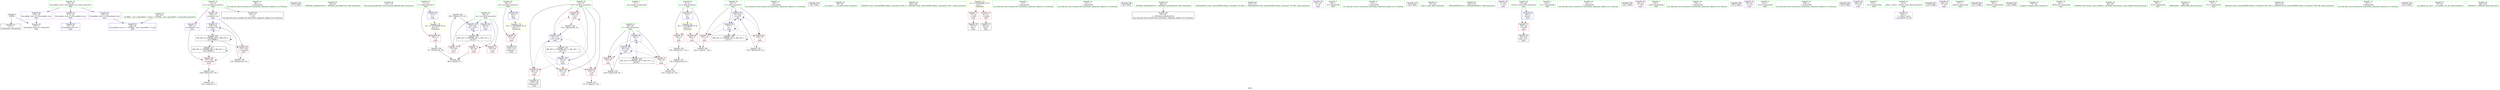 digraph "SVFG" {
	label="SVFG";

	Node0x558b2be58e60 [shape=record,color=grey,label="{NodeID: 0\nNullPtr}"];
	Node0x558b2be58e60 -> Node0x558b2be6f630[style=solid];
	Node0x558b2be58e60 -> Node0x558b2be72cf0[style=solid];
	Node0x558b2be6f7d0 [shape=record,color=blue,label="{NodeID: 97\n134\<--136\narrayidx\<--inc\nmain\n}"];
	Node0x558b2be6f7d0 -> Node0x558b2be7cc60[style=dashed];
	Node0x558b2be6d810 [shape=record,color=green,label="{NodeID: 14\n86\<--1\n\<--dummyObj\nCan only get source location for instruction, argument, global var or function.}"];
	Node0x558b2be877c0 [shape=record,color=black,label="{NodeID: 194\n173 = PHI()\n}"];
	Node0x558b2be6e420 [shape=record,color=green,label="{NodeID: 28\n43\<--44\n_ZNSt8ios_base4InitC1Ev\<--_ZNSt8ios_base4InitC1Ev_field_insensitive\n}"];
	Node0x558b2be6f130 [shape=record,color=green,label="{NodeID: 42\n114\<--115\nllvm.memset.p0i8.i64\<--llvm.memset.p0i8.i64_field_insensitive\n}"];
	Node0x558b2be70e30 [shape=record,color=purple,label="{NodeID: 56\n134\<--13\narrayidx\<--cnt\nmain\n}"];
	Node0x558b2be70e30 -> Node0x558b2be72650[style=solid];
	Node0x558b2be70e30 -> Node0x558b2be6f7d0[style=solid];
	Node0x558b2be76fb0 [shape=record,color=grey,label="{NodeID: 153\n180 = Binary(179, 93, )\n}"];
	Node0x558b2be76fb0 -> Node0x558b2be6fbe0[style=solid];
	Node0x558b2be71a20 [shape=record,color=red,label="{NodeID: 70\n132\<--16\n\<--val\nmain\n}"];
	Node0x558b2be71a20 -> Node0x558b2be70af0[style=solid];
	Node0x558b2be7d160 [shape=record,color=black,label="{NodeID: 167\nMR_12V_3 = PHI(MR_12V_4, MR_12V_2, )\npts\{67 \}\n}"];
	Node0x558b2be7d160 -> Node0x558b2be71d60[style=dashed];
	Node0x558b2be7d160 -> Node0x558b2be71e30[style=dashed];
	Node0x558b2be7d160 -> Node0x558b2be71f00[style=dashed];
	Node0x558b2be7d160 -> Node0x558b2be6fbe0[style=dashed];
	Node0x558b2be72580 [shape=record,color=red,label="{NodeID: 84\n169\<--72\n\<--i19\nmain\n}"];
	Node0x558b2be72580 -> Node0x558b2be77130[style=solid];
	Node0x558b2be59670 [shape=record,color=green,label="{NodeID: 1\n7\<--1\n__dso_handle\<--dummyObj\nGlob }"];
	Node0x558b2be6f8a0 [shape=record,color=blue,label="{NodeID: 98\n70\<--140\nj\<--inc15\nmain\n}"];
	Node0x558b2be6f8a0 -> Node0x558b2be72170[style=dashed];
	Node0x558b2be6f8a0 -> Node0x558b2be72240[style=dashed];
	Node0x558b2be6f8a0 -> Node0x558b2be6f700[style=dashed];
	Node0x558b2be6f8a0 -> Node0x558b2be6f8a0[style=dashed];
	Node0x558b2be6f8a0 -> Node0x558b2be7db60[style=dashed];
	Node0x558b2be6d8a0 [shape=record,color=green,label="{NodeID: 15\n93\<--1\n\<--dummyObj\nCan only get source location for instruction, argument, global var or function.}"];
	Node0x558b2be888d0 [shape=record,color=black,label="{NodeID: 195\n85 = PHI()\n}"];
	Node0x558b2be6e520 [shape=record,color=green,label="{NodeID: 29\n49\<--50\n__cxa_atexit\<--__cxa_atexit_field_insensitive\n}"];
	Node0x558b2be6f230 [shape=record,color=green,label="{NodeID: 43\n165\<--166\n_ZStlsISt11char_traitsIcEERSt13basic_ostreamIcT_ES5_c\<--_ZStlsISt11char_traitsIcEERSt13basic_ostreamIcT_ES5_c_field_insensitive\n}"];
	Node0x558b2be70f00 [shape=record,color=purple,label="{NodeID: 57\n156\<--13\narrayidx24\<--cnt\nmain\n}"];
	Node0x558b2be70f00 -> Node0x558b2be72720[style=solid];
	Node0x558b2be77130 [shape=record,color=grey,label="{NodeID: 154\n170 = Binary(169, 93, )\n}"];
	Node0x558b2be77130 -> Node0x558b2be6fb10[style=solid];
	Node0x558b2be71af0 [shape=record,color=red,label="{NodeID: 71\n75\<--22\n\<--stdin\nmain\n}"];
	Node0x558b2be71af0 -> Node0x558b2be70950[style=solid];
	Node0x558b2be7d660 [shape=record,color=black,label="{NodeID: 168\nMR_14V_2 = PHI(MR_14V_4, MR_14V_1, )\npts\{69 \}\n}"];
	Node0x558b2be7d660 -> Node0x558b2be72f90[style=dashed];
	Node0x558b2be72650 [shape=record,color=red,label="{NodeID: 85\n135\<--134\n\<--arrayidx\nmain\n}"];
	Node0x558b2be72650 -> Node0x558b2be702a0[style=solid];
	Node0x558b2be57f70 [shape=record,color=green,label="{NodeID: 2\n9\<--1\n\<--dummyObj\nCan only get source location for instruction, argument, global var or function.}"];
	Node0x558b2be6f970 [shape=record,color=blue,label="{NodeID: 99\n68\<--145\ni\<--inc17\nmain\n}"];
	Node0x558b2be6f970 -> Node0x558b2be71fd0[style=dashed];
	Node0x558b2be6f970 -> Node0x558b2be720a0[style=dashed];
	Node0x558b2be6f970 -> Node0x558b2be6f970[style=dashed];
	Node0x558b2be6f970 -> Node0x558b2be7d660[style=dashed];
	Node0x558b2be6d930 [shape=record,color=green,label="{NodeID: 16\n112\<--1\n\<--dummyObj\nCan only get source location for instruction, argument, global var or function.}"];
	Node0x558b2be889d0 [shape=record,color=black,label="{NodeID: 196\n89 = PHI()\n}"];
	Node0x558b2be6e620 [shape=record,color=green,label="{NodeID: 30\n48\<--54\n_ZNSt8ios_base4InitD1Ev\<--_ZNSt8ios_base4InitD1Ev_field_insensitive\n}"];
	Node0x558b2be6e620 -> Node0x558b2be70850[style=solid];
	Node0x558b2be6f330 [shape=record,color=green,label="{NodeID: 44\n174\<--175\n_ZSt4endlIcSt11char_traitsIcEERSt13basic_ostreamIT_T0_ES6_\<--_ZSt4endlIcSt11char_traitsIcEERSt13basic_ostreamIT_T0_ES6__field_insensitive\n}"];
	Node0x558b2be70fd0 [shape=record,color=purple,label="{NodeID: 58\n76\<--18\n\<--.str\nmain\n}"];
	Node0x558b2be772b0 [shape=record,color=grey,label="{NodeID: 155\n140 = Binary(139, 93, )\n}"];
	Node0x558b2be772b0 -> Node0x558b2be6f8a0[style=solid];
	Node0x558b2be71bc0 [shape=record,color=red,label="{NodeID: 72\n81\<--27\n\<--stdout\nmain\n}"];
	Node0x558b2be71bc0 -> Node0x558b2be70a20[style=solid];
	Node0x558b2be7db60 [shape=record,color=black,label="{NodeID: 169\nMR_16V_2 = PHI(MR_16V_3, MR_16V_1, )\npts\{71 \}\n}"];
	Node0x558b2be7db60 -> Node0x558b2be6f700[style=dashed];
	Node0x558b2be7db60 -> Node0x558b2be7db60[style=dashed];
	Node0x558b2be72720 [shape=record,color=red,label="{NodeID: 86\n157\<--156\n\<--arrayidx24\nmain\n}"];
	Node0x558b2be72720 -> Node0x558b2be76e30[style=solid];
	Node0x558b2be6d290 [shape=record,color=green,label="{NodeID: 3\n18\<--1\n.str\<--dummyObj\nGlob }"];
	Node0x558b2be6fa40 [shape=record,color=blue,label="{NodeID: 100\n72\<--93\ni19\<--\nmain\n}"];
	Node0x558b2be6fa40 -> Node0x558b2be72310[style=dashed];
	Node0x558b2be6fa40 -> Node0x558b2be723e0[style=dashed];
	Node0x558b2be6fa40 -> Node0x558b2be724b0[style=dashed];
	Node0x558b2be6fa40 -> Node0x558b2be72580[style=dashed];
	Node0x558b2be6fa40 -> Node0x558b2be6fb10[style=dashed];
	Node0x558b2be6fa40 -> Node0x558b2be7e060[style=dashed];
	Node0x558b2be6d9c0 [shape=record,color=green,label="{NodeID: 17\n113\<--1\n\<--dummyObj\nCan only get source location for instruction, argument, global var or function.}"];
	Node0x558b2be88ad0 [shape=record,color=black,label="{NodeID: 197\n46 = PHI()\n}"];
	Node0x558b2be6e720 [shape=record,color=green,label="{NodeID: 31\n61\<--62\nmain\<--main_field_insensitive\n}"];
	Node0x558b2be6f430 [shape=record,color=green,label="{NodeID: 45\n176\<--177\n_ZNSolsEPFRSoS_E\<--_ZNSolsEPFRSoS_E_field_insensitive\n}"];
	Node0x558b2be710a0 [shape=record,color=purple,label="{NodeID: 59\n77\<--20\n\<--.str.1\nmain\n}"];
	Node0x558b2be77430 [shape=record,color=grey,label="{NodeID: 156\n145 = Binary(144, 93, )\n}"];
	Node0x558b2be77430 -> Node0x558b2be6f970[style=solid];
	Node0x558b2be71c90 [shape=record,color=red,label="{NodeID: 73\n183\<--64\n\<--retval\nmain\n}"];
	Node0x558b2be71c90 -> Node0x558b2be70c90[style=solid];
	Node0x558b2be7e060 [shape=record,color=black,label="{NodeID: 170\nMR_18V_2 = PHI(MR_18V_4, MR_18V_1, )\npts\{73 \}\n}"];
	Node0x558b2be7e060 -> Node0x558b2be6fa40[style=dashed];
	Node0x558b2be727f0 [shape=record,color=blue,label="{NodeID: 87\n8\<--9\nn\<--\nGlob }"];
	Node0x558b2be727f0 -> Node0x558b2be7fa80[style=dashed];
	Node0x558b2be59b70 [shape=record,color=green,label="{NodeID: 4\n20\<--1\n.str.1\<--dummyObj\nGlob }"];
	Node0x558b2be6fb10 [shape=record,color=blue,label="{NodeID: 101\n72\<--170\ni19\<--inc28\nmain\n}"];
	Node0x558b2be6fb10 -> Node0x558b2be72310[style=dashed];
	Node0x558b2be6fb10 -> Node0x558b2be723e0[style=dashed];
	Node0x558b2be6fb10 -> Node0x558b2be724b0[style=dashed];
	Node0x558b2be6fb10 -> Node0x558b2be72580[style=dashed];
	Node0x558b2be6fb10 -> Node0x558b2be6fb10[style=dashed];
	Node0x558b2be6fb10 -> Node0x558b2be7e060[style=dashed];
	Node0x558b2be6da50 [shape=record,color=green,label="{NodeID: 18\n121\<--1\n\<--dummyObj\nCan only get source location for instruction, argument, global var or function.}"];
	Node0x558b2be88bd0 [shape=record,color=black,label="{NodeID: 198\n101 = PHI()\n}"];
	Node0x558b2be6e820 [shape=record,color=green,label="{NodeID: 32\n64\<--65\nretval\<--retval_field_insensitive\nmain\n}"];
	Node0x558b2be6e820 -> Node0x558b2be71c90[style=solid];
	Node0x558b2be6e820 -> Node0x558b2be72df0[style=solid];
	Node0x558b2be6f530 [shape=record,color=green,label="{NodeID: 46\n36\<--213\n_GLOBAL__sub_I_ngochai94_1_0.cpp\<--_GLOBAL__sub_I_ngochai94_1_0.cpp_field_insensitive\n}"];
	Node0x558b2be6f530 -> Node0x558b2be72bf0[style=solid];
	Node0x558b2be71170 [shape=record,color=purple,label="{NodeID: 60\n82\<--23\n\<--.str.2\nmain\n}"];
	Node0x558b2be775b0 [shape=record,color=grey,label="{NodeID: 157\n159 = cmp(158, 9, )\n}"];
	Node0x558b2be71d60 [shape=record,color=red,label="{NodeID: 74\n95\<--66\n\<--cas\nmain\n}"];
	Node0x558b2be71d60 -> Node0x558b2be77730[style=solid];
	Node0x558b2be7e560 [shape=record,color=black,label="{NodeID: 171\nMR_20V_2 = PHI(MR_20V_3, MR_20V_1, )\npts\{150000 \}\n}"];
	Node0x558b2be7e560 -> Node0x558b2be72720[style=dashed];
	Node0x558b2be7e560 -> Node0x558b2be7cc60[style=dashed];
	Node0x558b2be7e560 -> Node0x558b2be7e560[style=dashed];
	Node0x558b2be728f0 [shape=record,color=blue,label="{NodeID: 88\n11\<--9\nt\<--\nGlob }"];
	Node0x558b2be728f0 -> Node0x558b2be7fb60[style=dashed];
	Node0x558b2be59100 [shape=record,color=green,label="{NodeID: 5\n22\<--1\nstdin\<--dummyObj\nGlob }"];
	Node0x558b2be6fbe0 [shape=record,color=blue,label="{NodeID: 102\n66\<--180\ncas\<--inc32\nmain\n}"];
	Node0x558b2be6fbe0 -> Node0x558b2be7d160[style=dashed];
	Node0x558b2be6db20 [shape=record,color=green,label="{NodeID: 19\n152\<--1\n\<--dummyObj\nCan only get source location for instruction, argument, global var or function.}"];
	Node0x558b2be88d30 [shape=record,color=black,label="{NodeID: 199\n105 = PHI()\n}"];
	Node0x558b2be6e8f0 [shape=record,color=green,label="{NodeID: 33\n66\<--67\ncas\<--cas_field_insensitive\nmain\n}"];
	Node0x558b2be6e8f0 -> Node0x558b2be71d60[style=solid];
	Node0x558b2be6e8f0 -> Node0x558b2be71e30[style=solid];
	Node0x558b2be6e8f0 -> Node0x558b2be71f00[style=solid];
	Node0x558b2be6e8f0 -> Node0x558b2be72ec0[style=solid];
	Node0x558b2be6e8f0 -> Node0x558b2be6fbe0[style=solid];
	Node0x558b2be6f630 [shape=record,color=black,label="{NodeID: 47\n2\<--3\ndummyVal\<--dummyVal\n}"];
	Node0x558b2be71240 [shape=record,color=purple,label="{NodeID: 61\n83\<--25\n\<--.str.3\nmain\n}"];
	Node0x558b2be77730 [shape=record,color=grey,label="{NodeID: 158\n98 = cmp(95, 97, )\n}"];
	Node0x558b2be71e30 [shape=record,color=red,label="{NodeID: 75\n104\<--66\n\<--cas\nmain\n}"];
	Node0x558b2be729f0 [shape=record,color=blue,label="{NodeID: 89\n16\<--9\nval\<--\nGlob }"];
	Node0x558b2be729f0 -> Node0x558b2be7fc40[style=dashed];
	Node0x558b2be59190 [shape=record,color=green,label="{NodeID: 6\n23\<--1\n.str.2\<--dummyObj\nGlob }"];
	Node0x558b2be6dc20 [shape=record,color=green,label="{NodeID: 20\n164\<--1\n\<--dummyObj\nCan only get source location for instruction, argument, global var or function.}"];
	Node0x558b2be88e30 [shape=record,color=black,label="{NodeID: 200\n109 = PHI()\n}"];
	Node0x558b2be6e9c0 [shape=record,color=green,label="{NodeID: 34\n68\<--69\ni\<--i_field_insensitive\nmain\n}"];
	Node0x558b2be6e9c0 -> Node0x558b2be71fd0[style=solid];
	Node0x558b2be6e9c0 -> Node0x558b2be720a0[style=solid];
	Node0x558b2be6e9c0 -> Node0x558b2be72f90[style=solid];
	Node0x558b2be6e9c0 -> Node0x558b2be6f970[style=solid];
	Node0x558b2be70750 [shape=record,color=black,label="{NodeID: 48\n14\<--13\n\<--cnt\nCan only get source location for instruction, argument, global var or function.}"];
	Node0x558b2be71310 [shape=record,color=purple,label="{NodeID: 62\n100\<--30\n\<--.str.4\nmain\n}"];
	Node0x558b2be778b0 [shape=record,color=grey,label="{NodeID: 159\n123 = cmp(118, 122, )\n}"];
	Node0x558b2be71f00 [shape=record,color=red,label="{NodeID: 76\n179\<--66\n\<--cas\nmain\n}"];
	Node0x558b2be71f00 -> Node0x558b2be76fb0[style=solid];
	Node0x558b2be7ef60 [shape=record,color=yellow,style=double,label="{NodeID: 173\n2V_1 = ENCHI(MR_2V_0)\npts\{1 \}\nFun[main]}"];
	Node0x558b2be7ef60 -> Node0x558b2be71af0[style=dashed];
	Node0x558b2be7ef60 -> Node0x558b2be71bc0[style=dashed];
	Node0x558b2be72af0 [shape=record,color=blue,label="{NodeID: 90\n217\<--35\nllvm.global_ctors_0\<--\nGlob }"];
	Node0x558b2be592b0 [shape=record,color=green,label="{NodeID: 7\n25\<--1\n.str.3\<--dummyObj\nGlob }"];
	Node0x558b2be6dd20 [shape=record,color=green,label="{NodeID: 21\n4\<--6\n_ZStL8__ioinit\<--_ZStL8__ioinit_field_insensitive\nGlob }"];
	Node0x558b2be6dd20 -> Node0x558b2be70d60[style=solid];
	Node0x558b2be88f00 [shape=record,color=black,label="{NodeID: 201\n110 = PHI()\n}"];
	Node0x558b2be6ea90 [shape=record,color=green,label="{NodeID: 35\n70\<--71\nj\<--j_field_insensitive\nmain\n}"];
	Node0x558b2be6ea90 -> Node0x558b2be72170[style=solid];
	Node0x558b2be6ea90 -> Node0x558b2be72240[style=solid];
	Node0x558b2be6ea90 -> Node0x558b2be6f700[style=solid];
	Node0x558b2be6ea90 -> Node0x558b2be6f8a0[style=solid];
	Node0x558b2be70850 [shape=record,color=black,label="{NodeID: 49\n47\<--48\n\<--_ZNSt8ios_base4InitD1Ev\nCan only get source location for instruction, argument, global var or function.}"];
	Node0x558b2be713e0 [shape=record,color=purple,label="{NodeID: 63\n108\<--32\n\<--.str.5\nmain\n}"];
	Node0x558b2be77a30 [shape=record,color=grey,label="{NodeID: 160\n129 = cmp(127, 128, )\n}"];
	Node0x558b2be71fd0 [shape=record,color=red,label="{NodeID: 77\n118\<--68\n\<--i\nmain\n}"];
	Node0x558b2be71fd0 -> Node0x558b2be778b0[style=solid];
	Node0x558b2be7fa80 [shape=record,color=yellow,style=double,label="{NodeID: 174\n4V_1 = ENCHI(MR_4V_0)\npts\{10 \}\nFun[main]}"];
	Node0x558b2be7fa80 -> Node0x558b2be717b0[style=dashed];
	Node0x558b2be7fa80 -> Node0x558b2be71880[style=dashed];
	Node0x558b2be72bf0 [shape=record,color=blue,label="{NodeID: 91\n218\<--36\nllvm.global_ctors_1\<--_GLOBAL__sub_I_ngochai94_1_0.cpp\nGlob }"];
	Node0x558b2be59340 [shape=record,color=green,label="{NodeID: 8\n27\<--1\nstdout\<--dummyObj\nGlob }"];
	Node0x558b2be6de20 [shape=record,color=green,label="{NodeID: 22\n8\<--10\nn\<--n_field_insensitive\nGlob }"];
	Node0x558b2be6de20 -> Node0x558b2be717b0[style=solid];
	Node0x558b2be6de20 -> Node0x558b2be71880[style=solid];
	Node0x558b2be6de20 -> Node0x558b2be727f0[style=solid];
	Node0x558b2be88fd0 [shape=record,color=black,label="{NodeID: 202\n131 = PHI()\n}"];
	Node0x558b2be6eb60 [shape=record,color=green,label="{NodeID: 36\n72\<--73\ni19\<--i19_field_insensitive\nmain\n}"];
	Node0x558b2be6eb60 -> Node0x558b2be72310[style=solid];
	Node0x558b2be6eb60 -> Node0x558b2be723e0[style=solid];
	Node0x558b2be6eb60 -> Node0x558b2be724b0[style=solid];
	Node0x558b2be6eb60 -> Node0x558b2be72580[style=solid];
	Node0x558b2be6eb60 -> Node0x558b2be6fa40[style=solid];
	Node0x558b2be6eb60 -> Node0x558b2be6fb10[style=solid];
	Node0x558b2be70950 [shape=record,color=black,label="{NodeID: 50\n78\<--75\ncall\<--\nmain\n}"];
	Node0x558b2be714b0 [shape=record,color=purple,label="{NodeID: 64\n217\<--34\nllvm.global_ctors_0\<--llvm.global_ctors\nGlob }"];
	Node0x558b2be714b0 -> Node0x558b2be72af0[style=solid];
	Node0x558b2be77bb0 [shape=record,color=grey,label="{NodeID: 161\n151 = cmp(150, 152, )\n}"];
	Node0x558b2be720a0 [shape=record,color=red,label="{NodeID: 78\n144\<--68\n\<--i\nmain\n}"];
	Node0x558b2be720a0 -> Node0x558b2be77430[style=solid];
	Node0x558b2be7fb60 [shape=record,color=yellow,style=double,label="{NodeID: 175\n6V_1 = ENCHI(MR_6V_0)\npts\{12 \}\nFun[main]}"];
	Node0x558b2be7fb60 -> Node0x558b2be71950[style=dashed];
	Node0x558b2be72cf0 [shape=record,color=blue, style = dotted,label="{NodeID: 92\n219\<--3\nllvm.global_ctors_2\<--dummyVal\nGlob }"];
	Node0x558b2be5a500 [shape=record,color=green,label="{NodeID: 9\n28\<--1\n_ZSt3cin\<--dummyObj\nGlob }"];
	Node0x558b2be6df20 [shape=record,color=green,label="{NodeID: 23\n11\<--12\nt\<--t_field_insensitive\nGlob }"];
	Node0x558b2be6df20 -> Node0x558b2be71950[style=solid];
	Node0x558b2be6df20 -> Node0x558b2be728f0[style=solid];
	Node0x558b2be890d0 [shape=record,color=black,label="{NodeID: 203\n162 = PHI()\n}"];
	Node0x558b2be6ec30 [shape=record,color=green,label="{NodeID: 37\n79\<--80\nfreopen\<--freopen_field_insensitive\n}"];
	Node0x558b2be70a20 [shape=record,color=black,label="{NodeID: 51\n84\<--81\ncall1\<--\nmain\n}"];
	Node0x558b2be70120 [shape=record,color=grey,label="{NodeID: 148\n97 = Binary(93, 96, )\n}"];
	Node0x558b2be70120 -> Node0x558b2be77730[style=solid];
	Node0x558b2be715b0 [shape=record,color=purple,label="{NodeID: 65\n218\<--34\nllvm.global_ctors_1\<--llvm.global_ctors\nGlob }"];
	Node0x558b2be715b0 -> Node0x558b2be72bf0[style=solid];
	Node0x558b2be72170 [shape=record,color=red,label="{NodeID: 79\n127\<--70\n\<--j\nmain\n}"];
	Node0x558b2be72170 -> Node0x558b2be77a30[style=solid];
	Node0x558b2be7fc40 [shape=record,color=yellow,style=double,label="{NodeID: 176\n8V_1 = ENCHI(MR_8V_0)\npts\{17 \}\nFun[main]}"];
	Node0x558b2be7fc40 -> Node0x558b2be71a20[style=dashed];
	Node0x558b2be72df0 [shape=record,color=blue,label="{NodeID: 93\n64\<--9\nretval\<--\nmain\n}"];
	Node0x558b2be72df0 -> Node0x558b2be71c90[style=dashed];
	Node0x558b2be5a5d0 [shape=record,color=green,label="{NodeID: 10\n29\<--1\n_ZSt4cout\<--dummyObj\nGlob }"];
	Node0x558b2be6e020 [shape=record,color=green,label="{NodeID: 24\n13\<--15\ncnt\<--cnt_field_insensitive\nGlob }"];
	Node0x558b2be6e020 -> Node0x558b2be70750[style=solid];
	Node0x558b2be6e020 -> Node0x558b2be70e30[style=solid];
	Node0x558b2be6e020 -> Node0x558b2be70f00[style=solid];
	Node0x558b2be6ed30 [shape=record,color=green,label="{NodeID: 38\n87\<--88\n_ZNSt8ios_base15sync_with_stdioEb\<--_ZNSt8ios_base15sync_with_stdioEb_field_insensitive\n}"];
	Node0x558b2be70af0 [shape=record,color=black,label="{NodeID: 52\n133\<--132\nidxprom\<--\nmain\n}"];
	Node0x558b2be702a0 [shape=record,color=grey,label="{NodeID: 149\n136 = Binary(135, 93, )\n}"];
	Node0x558b2be702a0 -> Node0x558b2be6f7d0[style=solid];
	Node0x558b2be716b0 [shape=record,color=purple,label="{NodeID: 66\n219\<--34\nllvm.global_ctors_2\<--llvm.global_ctors\nGlob }"];
	Node0x558b2be716b0 -> Node0x558b2be72cf0[style=solid];
	Node0x558b2be72240 [shape=record,color=red,label="{NodeID: 80\n139\<--70\n\<--j\nmain\n}"];
	Node0x558b2be72240 -> Node0x558b2be772b0[style=solid];
	Node0x558b2be72ec0 [shape=record,color=blue,label="{NodeID: 94\n66\<--93\ncas\<--\nmain\n}"];
	Node0x558b2be72ec0 -> Node0x558b2be7d160[style=dashed];
	Node0x558b2be5a6a0 [shape=record,color=green,label="{NodeID: 11\n30\<--1\n.str.4\<--dummyObj\nGlob }"];
	Node0x558b2be6e120 [shape=record,color=green,label="{NodeID: 25\n16\<--17\nval\<--val_field_insensitive\nGlob }"];
	Node0x558b2be6e120 -> Node0x558b2be71a20[style=solid];
	Node0x558b2be6e120 -> Node0x558b2be729f0[style=solid];
	Node0x558b2be6ee30 [shape=record,color=green,label="{NodeID: 39\n90\<--91\n_ZNSirsERi\<--_ZNSirsERi_field_insensitive\n}"];
	Node0x558b2be70bc0 [shape=record,color=black,label="{NodeID: 53\n155\<--154\nidxprom23\<--\nmain\n}"];
	Node0x558b2be70420 [shape=record,color=grey,label="{NodeID: 150\n120 = Binary(121, 119, )\n}"];
	Node0x558b2be70420 -> Node0x558b2be705a0[style=solid];
	Node0x558b2be717b0 [shape=record,color=red,label="{NodeID: 67\n119\<--8\n\<--n\nmain\n}"];
	Node0x558b2be717b0 -> Node0x558b2be70420[style=solid];
	Node0x558b2be72310 [shape=record,color=red,label="{NodeID: 81\n150\<--72\n\<--i19\nmain\n}"];
	Node0x558b2be72310 -> Node0x558b2be77bb0[style=solid];
	Node0x558b2be72f90 [shape=record,color=blue,label="{NodeID: 95\n68\<--9\ni\<--\nmain\n}"];
	Node0x558b2be72f90 -> Node0x558b2be71fd0[style=dashed];
	Node0x558b2be72f90 -> Node0x558b2be720a0[style=dashed];
	Node0x558b2be72f90 -> Node0x558b2be6f970[style=dashed];
	Node0x558b2be72f90 -> Node0x558b2be7d660[style=dashed];
	Node0x558b2be6d6f0 [shape=record,color=green,label="{NodeID: 12\n32\<--1\n.str.5\<--dummyObj\nGlob }"];
	Node0x558b2be6e220 [shape=record,color=green,label="{NodeID: 26\n34\<--38\nllvm.global_ctors\<--llvm.global_ctors_field_insensitive\nGlob }"];
	Node0x558b2be6e220 -> Node0x558b2be714b0[style=solid];
	Node0x558b2be6e220 -> Node0x558b2be715b0[style=solid];
	Node0x558b2be6e220 -> Node0x558b2be716b0[style=solid];
	Node0x558b2be6ef30 [shape=record,color=green,label="{NodeID: 40\n102\<--103\n_ZStlsISt11char_traitsIcEERSt13basic_ostreamIcT_ES5_PKc\<--_ZStlsISt11char_traitsIcEERSt13basic_ostreamIcT_ES5_PKc_field_insensitive\n}"];
	Node0x558b2be70c90 [shape=record,color=black,label="{NodeID: 54\n63\<--183\nmain_ret\<--\nmain\n}"];
	Node0x558b2be705a0 [shape=record,color=grey,label="{NodeID: 151\n122 = Binary(120, 93, )\n}"];
	Node0x558b2be705a0 -> Node0x558b2be778b0[style=solid];
	Node0x558b2be71880 [shape=record,color=red,label="{NodeID: 68\n128\<--8\n\<--n\nmain\n}"];
	Node0x558b2be71880 -> Node0x558b2be77a30[style=solid];
	Node0x558b2be723e0 [shape=record,color=red,label="{NodeID: 82\n154\<--72\n\<--i19\nmain\n}"];
	Node0x558b2be723e0 -> Node0x558b2be70bc0[style=solid];
	Node0x558b2be6f700 [shape=record,color=blue,label="{NodeID: 96\n70\<--9\nj\<--\nmain\n}"];
	Node0x558b2be6f700 -> Node0x558b2be72170[style=dashed];
	Node0x558b2be6f700 -> Node0x558b2be72240[style=dashed];
	Node0x558b2be6f700 -> Node0x558b2be6f700[style=dashed];
	Node0x558b2be6f700 -> Node0x558b2be6f8a0[style=dashed];
	Node0x558b2be6f700 -> Node0x558b2be7db60[style=dashed];
	Node0x558b2be6d780 [shape=record,color=green,label="{NodeID: 13\n35\<--1\n\<--dummyObj\nCan only get source location for instruction, argument, global var or function.}"];
	Node0x558b2be876c0 [shape=record,color=black,label="{NodeID: 193\n163 = PHI()\n}"];
	Node0x558b2be6e320 [shape=record,color=green,label="{NodeID: 27\n39\<--40\n__cxx_global_var_init\<--__cxx_global_var_init_field_insensitive\n}"];
	Node0x558b2be6f030 [shape=record,color=green,label="{NodeID: 41\n106\<--107\n_ZNSolsEi\<--_ZNSolsEi_field_insensitive\n}"];
	Node0x558b2be70d60 [shape=record,color=purple,label="{NodeID: 55\n45\<--4\n\<--_ZStL8__ioinit\n__cxx_global_var_init\n}"];
	Node0x558b2be76e30 [shape=record,color=grey,label="{NodeID: 152\n158 = Binary(157, 93, )\n}"];
	Node0x558b2be76e30 -> Node0x558b2be775b0[style=solid];
	Node0x558b2be71950 [shape=record,color=red,label="{NodeID: 69\n96\<--11\n\<--t\nmain\n}"];
	Node0x558b2be71950 -> Node0x558b2be70120[style=solid];
	Node0x558b2be7cc60 [shape=record,color=black,label="{NodeID: 166\nMR_20V_4 = PHI(MR_20V_5, MR_20V_3, )\npts\{150000 \}\n}"];
	Node0x558b2be7cc60 -> Node0x558b2be72650[style=dashed];
	Node0x558b2be7cc60 -> Node0x558b2be72720[style=dashed];
	Node0x558b2be7cc60 -> Node0x558b2be6f7d0[style=dashed];
	Node0x558b2be7cc60 -> Node0x558b2be7cc60[style=dashed];
	Node0x558b2be7cc60 -> Node0x558b2be7e560[style=dashed];
	Node0x558b2be724b0 [shape=record,color=red,label="{NodeID: 83\n161\<--72\n\<--i19\nmain\n}"];
}
